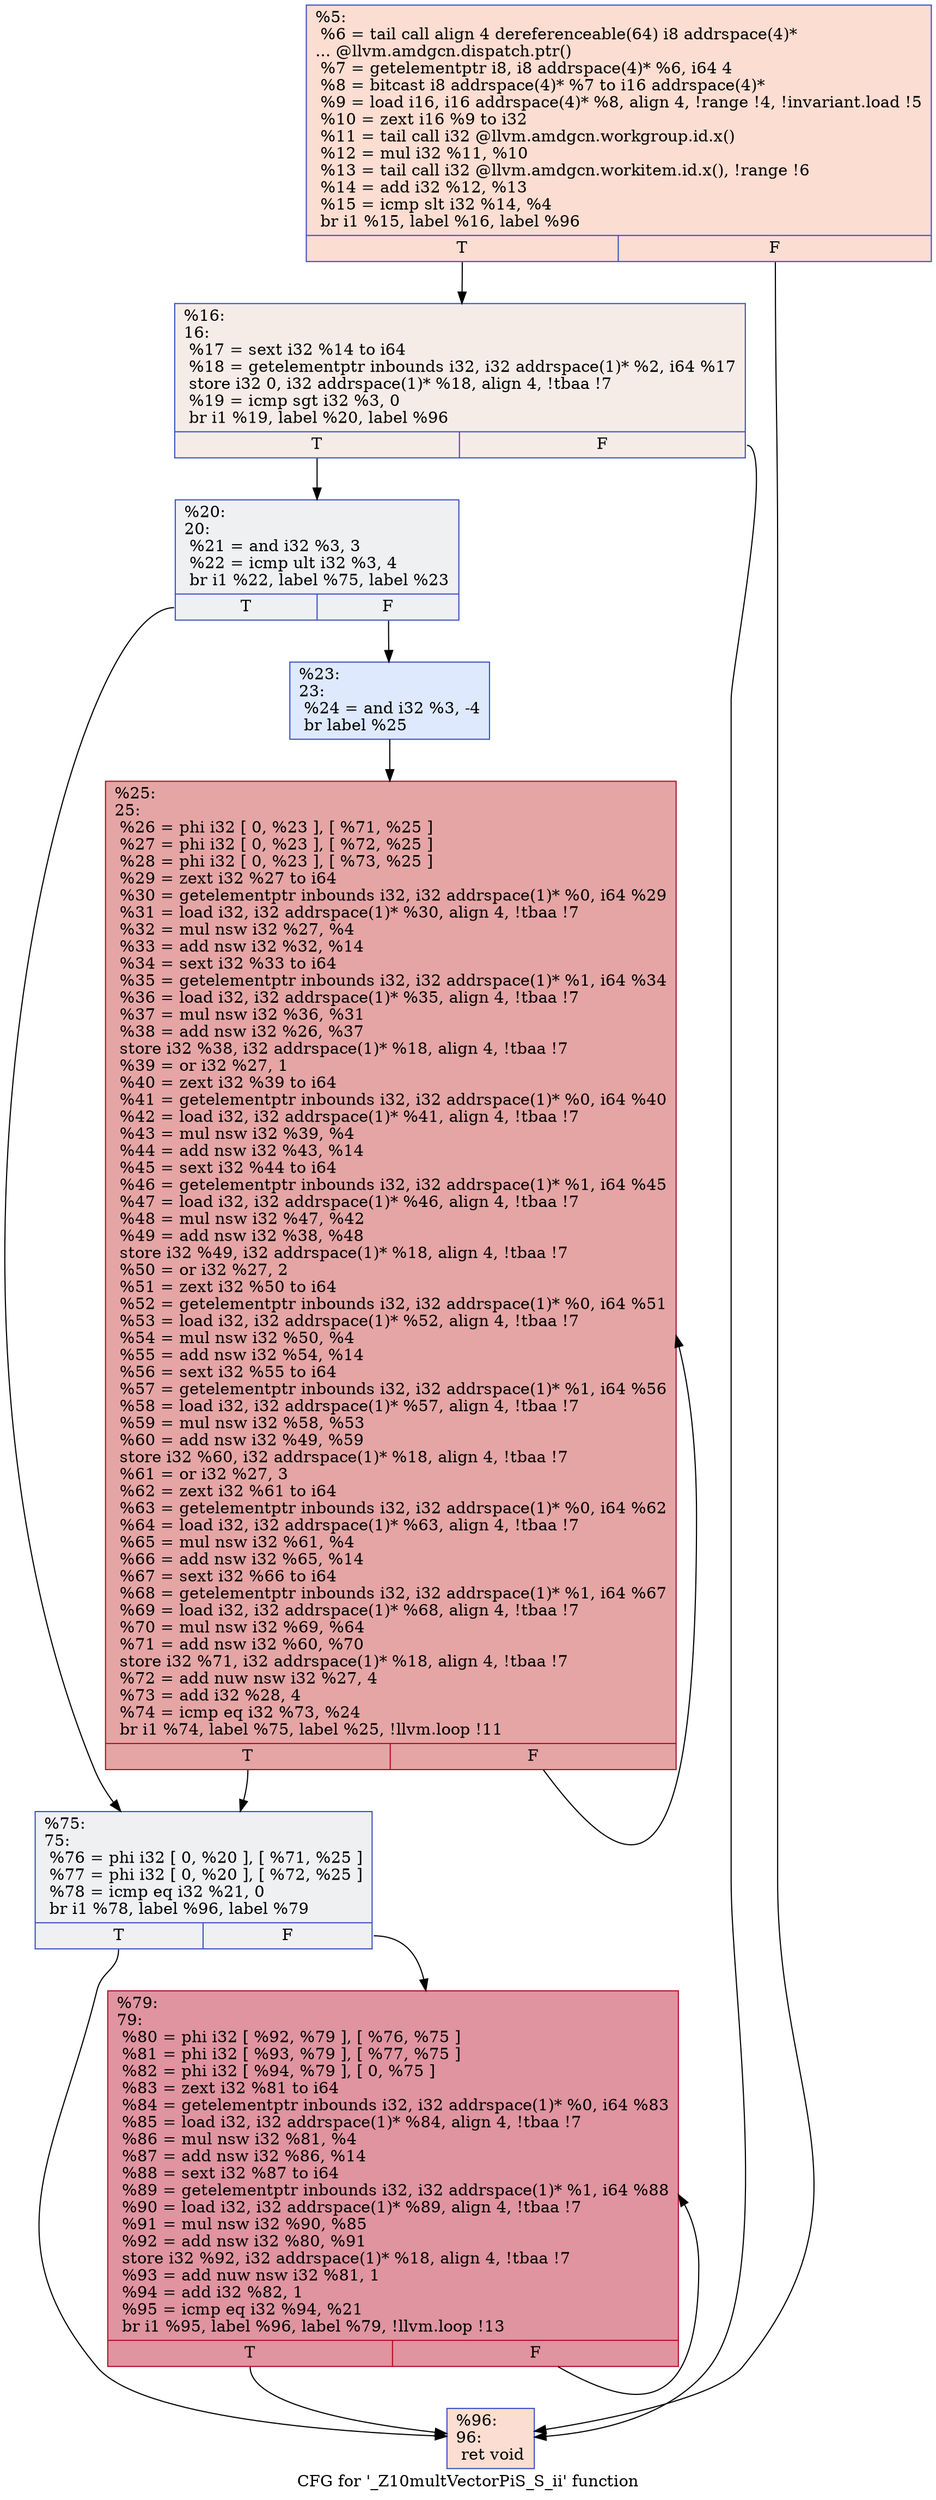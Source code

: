 digraph "CFG for '_Z10multVectorPiS_S_ii' function" {
	label="CFG for '_Z10multVectorPiS_S_ii' function";

	Node0x503be90 [shape=record,color="#3d50c3ff", style=filled, fillcolor="#f7b39670",label="{%5:\l  %6 = tail call align 4 dereferenceable(64) i8 addrspace(4)*\l... @llvm.amdgcn.dispatch.ptr()\l  %7 = getelementptr i8, i8 addrspace(4)* %6, i64 4\l  %8 = bitcast i8 addrspace(4)* %7 to i16 addrspace(4)*\l  %9 = load i16, i16 addrspace(4)* %8, align 4, !range !4, !invariant.load !5\l  %10 = zext i16 %9 to i32\l  %11 = tail call i32 @llvm.amdgcn.workgroup.id.x()\l  %12 = mul i32 %11, %10\l  %13 = tail call i32 @llvm.amdgcn.workitem.id.x(), !range !6\l  %14 = add i32 %12, %13\l  %15 = icmp slt i32 %14, %4\l  br i1 %15, label %16, label %96\l|{<s0>T|<s1>F}}"];
	Node0x503be90:s0 -> Node0x503dd50;
	Node0x503be90:s1 -> Node0x503dde0;
	Node0x503dd50 [shape=record,color="#3d50c3ff", style=filled, fillcolor="#ead5c970",label="{%16:\l16:                                               \l  %17 = sext i32 %14 to i64\l  %18 = getelementptr inbounds i32, i32 addrspace(1)* %2, i64 %17\l  store i32 0, i32 addrspace(1)* %18, align 4, !tbaa !7\l  %19 = icmp sgt i32 %3, 0\l  br i1 %19, label %20, label %96\l|{<s0>T|<s1>F}}"];
	Node0x503dd50:s0 -> Node0x503e320;
	Node0x503dd50:s1 -> Node0x503dde0;
	Node0x503e320 [shape=record,color="#3d50c3ff", style=filled, fillcolor="#d9dce170",label="{%20:\l20:                                               \l  %21 = and i32 %3, 3\l  %22 = icmp ult i32 %3, 4\l  br i1 %22, label %75, label %23\l|{<s0>T|<s1>F}}"];
	Node0x503e320:s0 -> Node0x503e5b0;
	Node0x503e320:s1 -> Node0x503e600;
	Node0x503e600 [shape=record,color="#3d50c3ff", style=filled, fillcolor="#b5cdfa70",label="{%23:\l23:                                               \l  %24 = and i32 %3, -4\l  br label %25\l}"];
	Node0x503e600 -> Node0x503e800;
	Node0x503e800 [shape=record,color="#b70d28ff", style=filled, fillcolor="#c5333470",label="{%25:\l25:                                               \l  %26 = phi i32 [ 0, %23 ], [ %71, %25 ]\l  %27 = phi i32 [ 0, %23 ], [ %72, %25 ]\l  %28 = phi i32 [ 0, %23 ], [ %73, %25 ]\l  %29 = zext i32 %27 to i64\l  %30 = getelementptr inbounds i32, i32 addrspace(1)* %0, i64 %29\l  %31 = load i32, i32 addrspace(1)* %30, align 4, !tbaa !7\l  %32 = mul nsw i32 %27, %4\l  %33 = add nsw i32 %32, %14\l  %34 = sext i32 %33 to i64\l  %35 = getelementptr inbounds i32, i32 addrspace(1)* %1, i64 %34\l  %36 = load i32, i32 addrspace(1)* %35, align 4, !tbaa !7\l  %37 = mul nsw i32 %36, %31\l  %38 = add nsw i32 %26, %37\l  store i32 %38, i32 addrspace(1)* %18, align 4, !tbaa !7\l  %39 = or i32 %27, 1\l  %40 = zext i32 %39 to i64\l  %41 = getelementptr inbounds i32, i32 addrspace(1)* %0, i64 %40\l  %42 = load i32, i32 addrspace(1)* %41, align 4, !tbaa !7\l  %43 = mul nsw i32 %39, %4\l  %44 = add nsw i32 %43, %14\l  %45 = sext i32 %44 to i64\l  %46 = getelementptr inbounds i32, i32 addrspace(1)* %1, i64 %45\l  %47 = load i32, i32 addrspace(1)* %46, align 4, !tbaa !7\l  %48 = mul nsw i32 %47, %42\l  %49 = add nsw i32 %38, %48\l  store i32 %49, i32 addrspace(1)* %18, align 4, !tbaa !7\l  %50 = or i32 %27, 2\l  %51 = zext i32 %50 to i64\l  %52 = getelementptr inbounds i32, i32 addrspace(1)* %0, i64 %51\l  %53 = load i32, i32 addrspace(1)* %52, align 4, !tbaa !7\l  %54 = mul nsw i32 %50, %4\l  %55 = add nsw i32 %54, %14\l  %56 = sext i32 %55 to i64\l  %57 = getelementptr inbounds i32, i32 addrspace(1)* %1, i64 %56\l  %58 = load i32, i32 addrspace(1)* %57, align 4, !tbaa !7\l  %59 = mul nsw i32 %58, %53\l  %60 = add nsw i32 %49, %59\l  store i32 %60, i32 addrspace(1)* %18, align 4, !tbaa !7\l  %61 = or i32 %27, 3\l  %62 = zext i32 %61 to i64\l  %63 = getelementptr inbounds i32, i32 addrspace(1)* %0, i64 %62\l  %64 = load i32, i32 addrspace(1)* %63, align 4, !tbaa !7\l  %65 = mul nsw i32 %61, %4\l  %66 = add nsw i32 %65, %14\l  %67 = sext i32 %66 to i64\l  %68 = getelementptr inbounds i32, i32 addrspace(1)* %1, i64 %67\l  %69 = load i32, i32 addrspace(1)* %68, align 4, !tbaa !7\l  %70 = mul nsw i32 %69, %64\l  %71 = add nsw i32 %60, %70\l  store i32 %71, i32 addrspace(1)* %18, align 4, !tbaa !7\l  %72 = add nuw nsw i32 %27, 4\l  %73 = add i32 %28, 4\l  %74 = icmp eq i32 %73, %24\l  br i1 %74, label %75, label %25, !llvm.loop !11\l|{<s0>T|<s1>F}}"];
	Node0x503e800:s0 -> Node0x503e5b0;
	Node0x503e800:s1 -> Node0x503e800;
	Node0x503e5b0 [shape=record,color="#3d50c3ff", style=filled, fillcolor="#d9dce170",label="{%75:\l75:                                               \l  %76 = phi i32 [ 0, %20 ], [ %71, %25 ]\l  %77 = phi i32 [ 0, %20 ], [ %72, %25 ]\l  %78 = icmp eq i32 %21, 0\l  br i1 %78, label %96, label %79\l|{<s0>T|<s1>F}}"];
	Node0x503e5b0:s0 -> Node0x503dde0;
	Node0x503e5b0:s1 -> Node0x5041360;
	Node0x5041360 [shape=record,color="#b70d28ff", style=filled, fillcolor="#b70d2870",label="{%79:\l79:                                               \l  %80 = phi i32 [ %92, %79 ], [ %76, %75 ]\l  %81 = phi i32 [ %93, %79 ], [ %77, %75 ]\l  %82 = phi i32 [ %94, %79 ], [ 0, %75 ]\l  %83 = zext i32 %81 to i64\l  %84 = getelementptr inbounds i32, i32 addrspace(1)* %0, i64 %83\l  %85 = load i32, i32 addrspace(1)* %84, align 4, !tbaa !7\l  %86 = mul nsw i32 %81, %4\l  %87 = add nsw i32 %86, %14\l  %88 = sext i32 %87 to i64\l  %89 = getelementptr inbounds i32, i32 addrspace(1)* %1, i64 %88\l  %90 = load i32, i32 addrspace(1)* %89, align 4, !tbaa !7\l  %91 = mul nsw i32 %90, %85\l  %92 = add nsw i32 %80, %91\l  store i32 %92, i32 addrspace(1)* %18, align 4, !tbaa !7\l  %93 = add nuw nsw i32 %81, 1\l  %94 = add i32 %82, 1\l  %95 = icmp eq i32 %94, %21\l  br i1 %95, label %96, label %79, !llvm.loop !13\l|{<s0>T|<s1>F}}"];
	Node0x5041360:s0 -> Node0x503dde0;
	Node0x5041360:s1 -> Node0x5041360;
	Node0x503dde0 [shape=record,color="#3d50c3ff", style=filled, fillcolor="#f7b39670",label="{%96:\l96:                                               \l  ret void\l}"];
}
